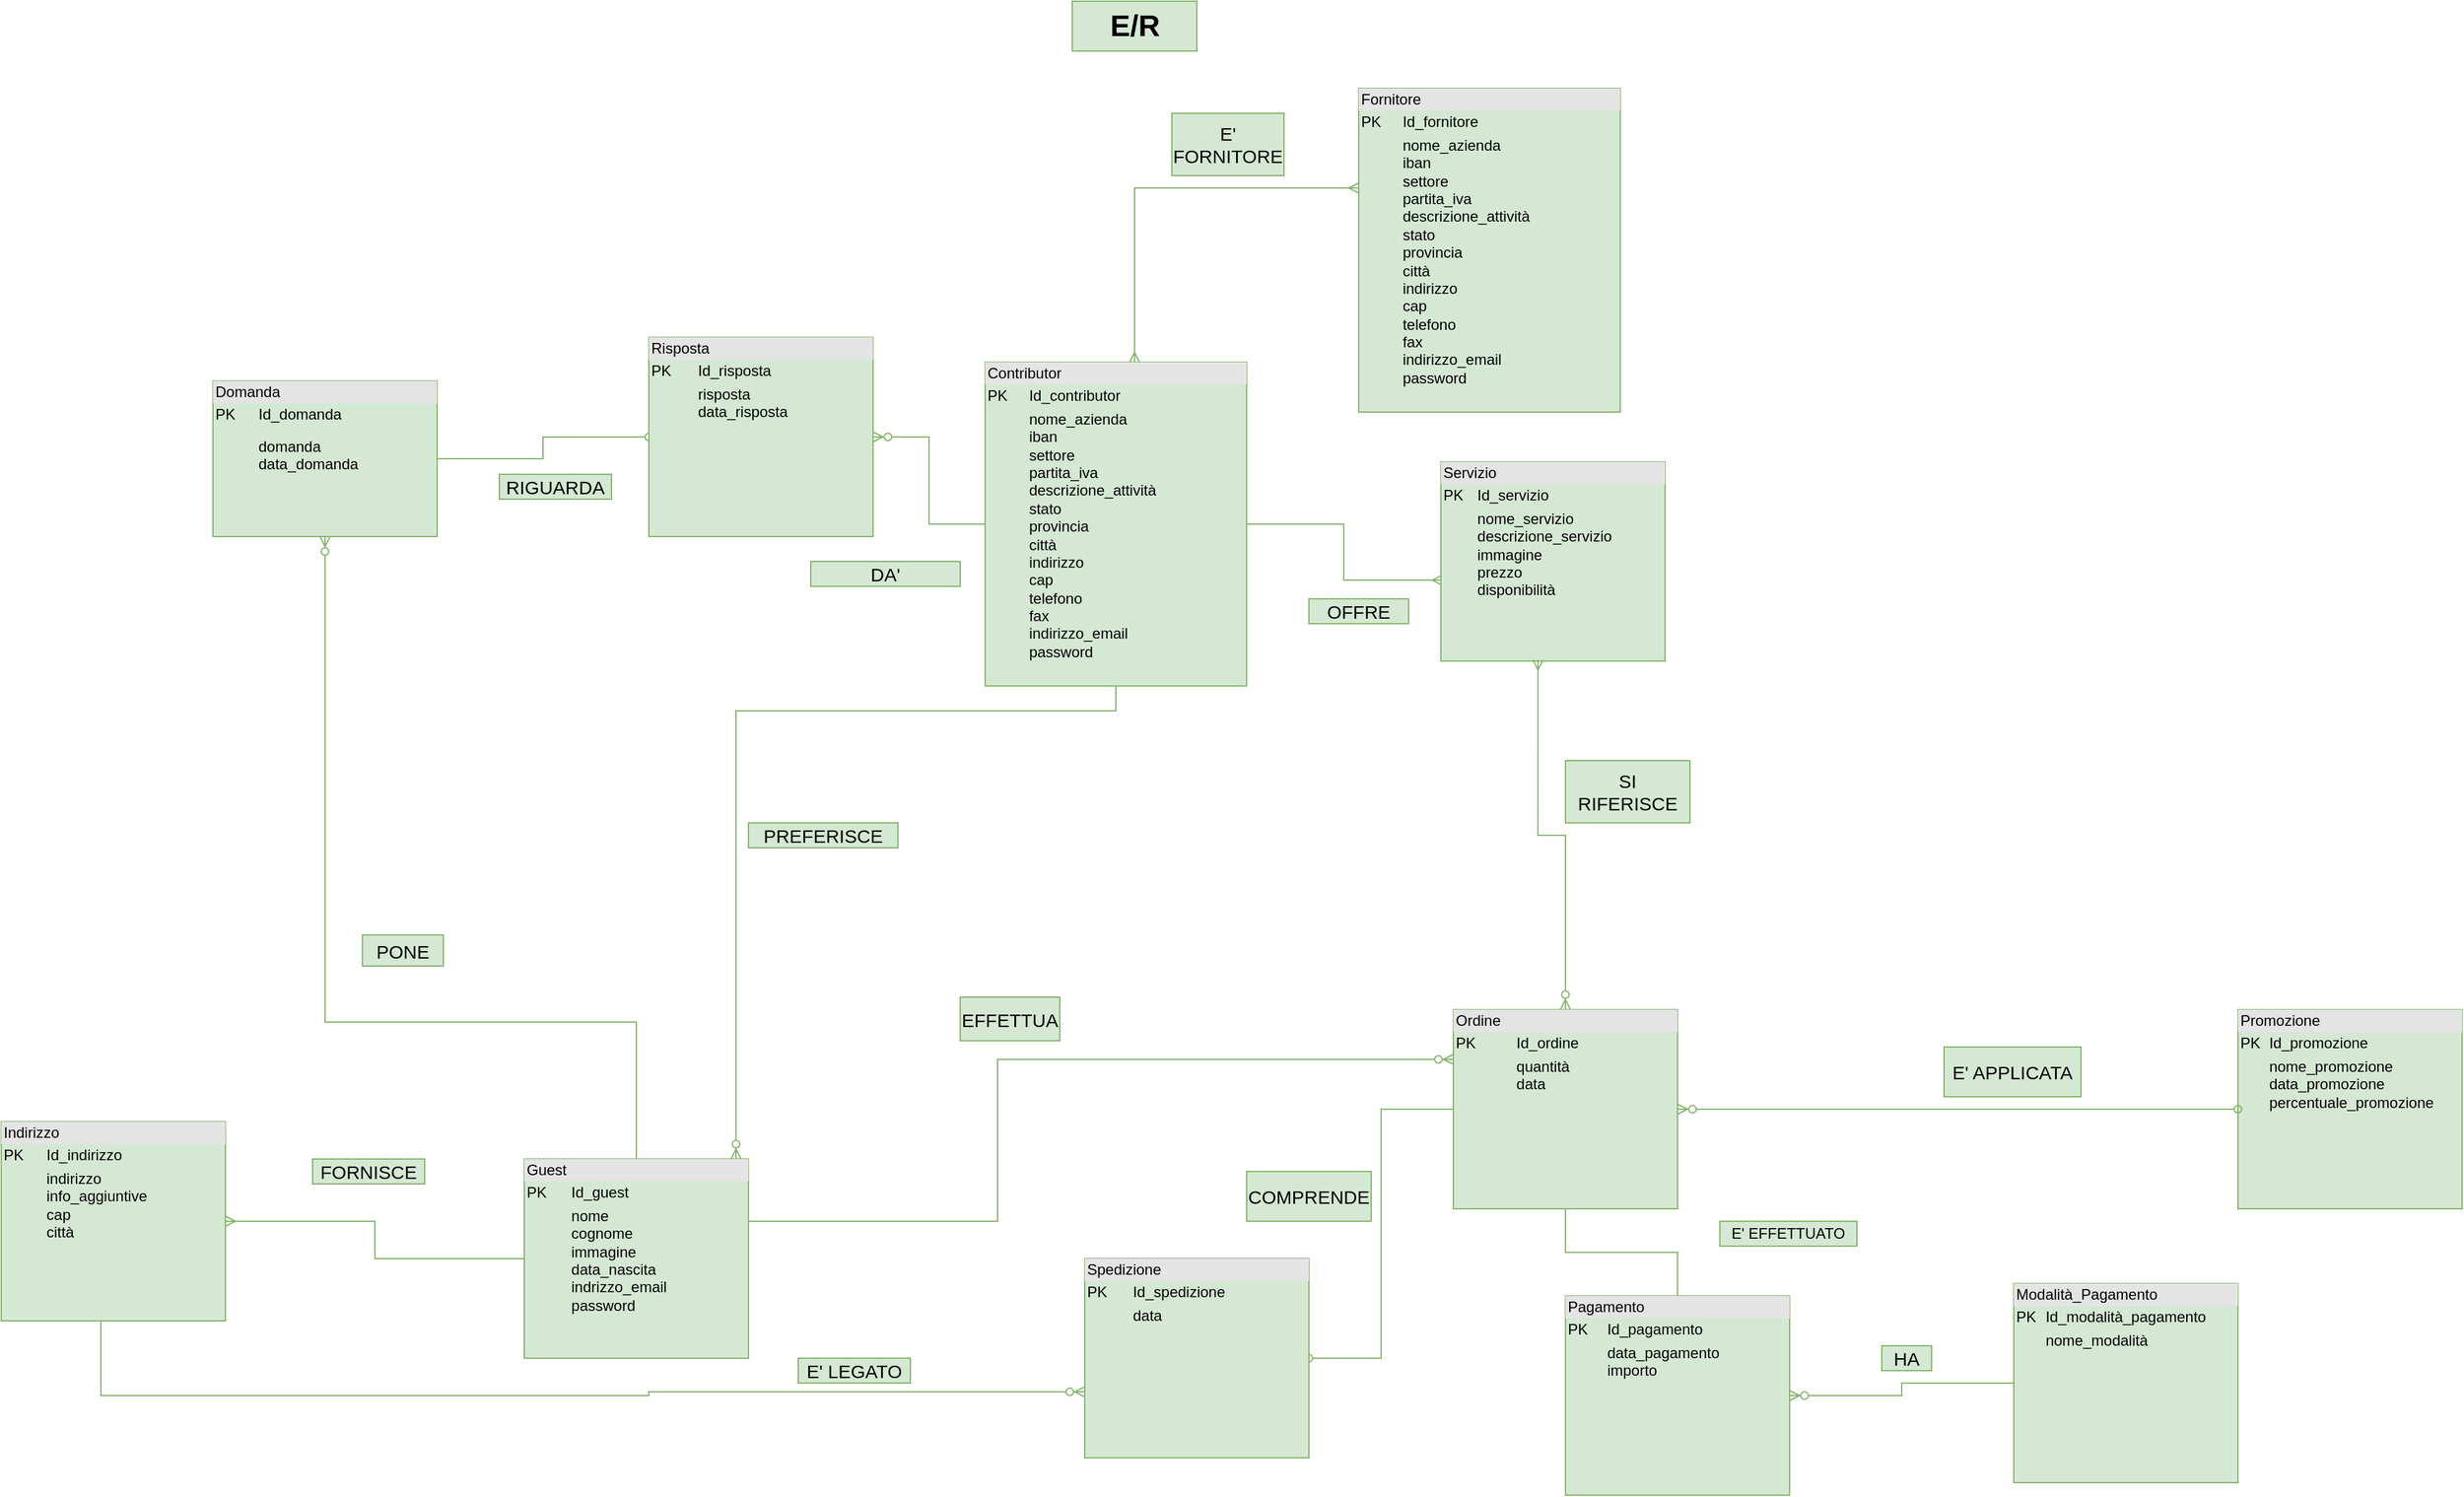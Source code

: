 <mxfile version="14.6.11" type="github">
  <diagram id="2Lku7SXxJfx_jw641gc3" name="Page-1">
    <mxGraphModel dx="947" dy="557" grid="1" gridSize="10" guides="1" tooltips="1" connect="1" arrows="1" fold="1" page="1" pageScale="1" pageWidth="3300" pageHeight="4681" math="0" shadow="0">
      <root>
        <mxCell id="0" />
        <mxCell id="1" parent="0" />
        <mxCell id="aYpBokMkxp7m7ungWqd7-1" style="edgeStyle=orthogonalEdgeStyle;rounded=0;orthogonalLoop=1;jettySize=auto;html=1;entryX=0.006;entryY=0.594;entryDx=0;entryDy=0;entryPerimeter=0;endArrow=ERmany;endFill=0;startArrow=none;startFill=0;fillColor=#d5e8d4;strokeColor=#82b366;" edge="1" parent="1" source="aYpBokMkxp7m7ungWqd7-2" target="aYpBokMkxp7m7ungWqd7-7">
          <mxGeometry relative="1" as="geometry" />
        </mxCell>
        <mxCell id="aYpBokMkxp7m7ungWqd7-56" style="edgeStyle=orthogonalEdgeStyle;rounded=0;orthogonalLoop=1;jettySize=auto;html=1;startArrow=ERmany;startFill=0;endArrow=ERmany;endFill=0;fillColor=#d5e8d4;strokeColor=#82b366;" edge="1" parent="1" source="aYpBokMkxp7m7ungWqd7-2" target="aYpBokMkxp7m7ungWqd7-55">
          <mxGeometry relative="1" as="geometry">
            <Array as="points">
              <mxPoint x="1280" y="210" />
            </Array>
          </mxGeometry>
        </mxCell>
        <mxCell id="aYpBokMkxp7m7ungWqd7-2" value="&lt;div style=&quot;box-sizing: border-box ; width: 100% ; background: #e4e4e4 ; padding: 2px&quot;&gt;Contributor&amp;nbsp;&lt;/div&gt;&lt;table style=&quot;width: 100% ; font-size: 1em&quot; cellpadding=&quot;2&quot; cellspacing=&quot;0&quot;&gt;&lt;tbody&gt;&lt;tr&gt;&lt;td&gt;PK&lt;/td&gt;&lt;td&gt;Id_contributor&lt;br&gt;&lt;/td&gt;&lt;/tr&gt;&lt;tr&gt;&lt;td&gt;&lt;br&gt;&lt;br&gt;&lt;br&gt;&lt;br&gt;&lt;br&gt;&lt;br&gt;&lt;br&gt;&lt;br&gt;&lt;br&gt;&lt;br&gt;&lt;br&gt;&lt;/td&gt;&lt;td&gt;nome_azienda&lt;br&gt;iban&lt;br&gt;settore&lt;br&gt;partita_iva&lt;br&gt;descrizione_attività&lt;br&gt;stato&lt;br&gt;provincia&lt;br&gt;città&lt;br&gt;indirizzo&lt;br&gt;cap&lt;br&gt;telefono&lt;br&gt;fax&lt;br&gt;indirizzo_email&lt;br&gt;password&lt;br&gt;&lt;br&gt;&lt;br&gt;&lt;br&gt;&lt;br&gt;&lt;/td&gt;&lt;/tr&gt;&lt;tr&gt;&lt;td&gt;&amp;nbsp;&lt;/td&gt;&lt;td&gt;&lt;br&gt;&lt;/td&gt;&lt;/tr&gt;&lt;/tbody&gt;&lt;/table&gt;" style="verticalAlign=top;align=left;overflow=fill;html=1;fillColor=#d5e8d4;strokeColor=#82b366;" vertex="1" parent="1">
          <mxGeometry x="1160" y="350" width="210" height="260" as="geometry" />
        </mxCell>
        <mxCell id="aYpBokMkxp7m7ungWqd7-3" style="edgeStyle=orthogonalEdgeStyle;rounded=0;orthogonalLoop=1;jettySize=auto;html=1;startArrow=none;startFill=0;endArrow=ERzeroToMany;endFill=1;fillColor=#d5e8d4;strokeColor=#82b366;" edge="1" parent="1" source="aYpBokMkxp7m7ungWqd7-5" target="aYpBokMkxp7m7ungWqd7-6">
          <mxGeometry relative="1" as="geometry">
            <Array as="points">
              <mxPoint x="880" y="880" />
              <mxPoint x="630" y="880" />
            </Array>
          </mxGeometry>
        </mxCell>
        <mxCell id="aYpBokMkxp7m7ungWqd7-4" style="edgeStyle=orthogonalEdgeStyle;rounded=0;orthogonalLoop=1;jettySize=auto;html=1;entryX=1;entryY=0.5;entryDx=0;entryDy=0;startArrow=none;startFill=0;endArrow=ERmany;endFill=0;fillColor=#d5e8d4;strokeColor=#82b366;" edge="1" parent="1" source="aYpBokMkxp7m7ungWqd7-5" target="aYpBokMkxp7m7ungWqd7-21">
          <mxGeometry relative="1" as="geometry" />
        </mxCell>
        <mxCell id="aYpBokMkxp7m7ungWqd7-35" style="edgeStyle=orthogonalEdgeStyle;rounded=0;orthogonalLoop=1;jettySize=auto;html=1;entryX=0;entryY=0.25;entryDx=0;entryDy=0;startArrow=none;startFill=0;fillColor=#d5e8d4;strokeColor=#82b366;endArrow=ERzeroToMany;endFill=1;exitX=1;exitY=0.5;exitDx=0;exitDy=0;" edge="1" parent="1" source="aYpBokMkxp7m7ungWqd7-5" target="aYpBokMkxp7m7ungWqd7-15">
          <mxGeometry relative="1" as="geometry">
            <Array as="points">
              <mxPoint x="1170" y="1040" />
              <mxPoint x="1170" y="910" />
            </Array>
          </mxGeometry>
        </mxCell>
        <mxCell id="aYpBokMkxp7m7ungWqd7-58" style="edgeStyle=orthogonalEdgeStyle;rounded=0;orthogonalLoop=1;jettySize=auto;html=1;startArrow=ERzeroToMany;startFill=1;endArrow=none;endFill=0;fillColor=#d5e8d4;strokeColor=#82b366;" edge="1" parent="1" source="aYpBokMkxp7m7ungWqd7-5" target="aYpBokMkxp7m7ungWqd7-2">
          <mxGeometry relative="1" as="geometry">
            <mxPoint x="1130" y="630" as="targetPoint" />
            <Array as="points">
              <mxPoint x="960" y="630" />
              <mxPoint x="1265" y="630" />
            </Array>
          </mxGeometry>
        </mxCell>
        <mxCell id="aYpBokMkxp7m7ungWqd7-5" value="&lt;div style=&quot;box-sizing: border-box ; width: 100% ; background: #e4e4e4 ; padding: 2px&quot;&gt;Guest&lt;/div&gt;&lt;table style=&quot;width: 100% ; font-size: 1em&quot; cellpadding=&quot;2&quot; cellspacing=&quot;0&quot;&gt;&lt;tbody&gt;&lt;tr&gt;&lt;td&gt;PK&lt;/td&gt;&lt;td&gt;Id_guest&lt;br&gt;&lt;/td&gt;&lt;/tr&gt;&lt;tr&gt;&lt;td&gt;&lt;br&gt;&lt;br&gt;&lt;br&gt;&lt;br&gt;&lt;/td&gt;&lt;td&gt;nome&lt;br&gt;cognome&lt;br&gt;immagine&lt;br&gt;data_nascita&lt;br&gt;indrizzo_email&lt;br&gt;password&lt;br&gt;&lt;br&gt;&lt;br&gt;&lt;br&gt;&lt;br&gt;&lt;/td&gt;&lt;/tr&gt;&lt;tr&gt;&lt;td&gt;&amp;nbsp;&lt;/td&gt;&lt;td&gt;&lt;br&gt;&lt;/td&gt;&lt;/tr&gt;&lt;/tbody&gt;&lt;/table&gt;" style="verticalAlign=top;align=left;overflow=fill;html=1;fillColor=#d5e8d4;strokeColor=#82b366;" vertex="1" parent="1">
          <mxGeometry x="790" y="990" width="180" height="160" as="geometry" />
        </mxCell>
        <mxCell id="aYpBokMkxp7m7ungWqd7-6" value="&lt;div style=&quot;box-sizing: border-box ; width: 100% ; background: #e4e4e4 ; padding: 2px&quot;&gt;Domanda&amp;nbsp;&lt;/div&gt;&lt;table style=&quot;width: 100% ; font-size: 1em&quot; cellpadding=&quot;2&quot; cellspacing=&quot;0&quot;&gt;&lt;tbody&gt;&lt;tr&gt;&lt;td&gt;PK&lt;/td&gt;&lt;td&gt;Id_domanda&lt;br&gt;&lt;/td&gt;&lt;/tr&gt;&lt;tr&gt;&lt;td&gt;&lt;br&gt;&lt;br&gt;&lt;br&gt;&lt;/td&gt;&lt;td&gt;domanda&lt;br&gt;data_domanda&lt;br&gt;&lt;/td&gt;&lt;/tr&gt;&lt;tr&gt;&lt;td&gt;&amp;nbsp;&lt;/td&gt;&lt;td&gt;&lt;br&gt;&lt;/td&gt;&lt;/tr&gt;&lt;/tbody&gt;&lt;/table&gt;" style="verticalAlign=top;align=left;overflow=fill;html=1;fillColor=#d5e8d4;strokeColor=#82b366;" vertex="1" parent="1">
          <mxGeometry x="540" y="365" width="180" height="125" as="geometry" />
        </mxCell>
        <mxCell id="aYpBokMkxp7m7ungWqd7-7" value="&lt;div style=&quot;box-sizing: border-box ; width: 100% ; background: #e4e4e4 ; padding: 2px&quot;&gt;Servizio&lt;/div&gt;&lt;table style=&quot;width: 100% ; font-size: 1em&quot; cellpadding=&quot;2&quot; cellspacing=&quot;0&quot;&gt;&lt;tbody&gt;&lt;tr&gt;&lt;td&gt;PK&lt;/td&gt;&lt;td&gt;Id_servizio&lt;br&gt;&lt;/td&gt;&lt;/tr&gt;&lt;tr&gt;&lt;td&gt;&lt;br&gt;&lt;/td&gt;&lt;td&gt;nome_servizio&lt;br&gt;descrizione_servizio&lt;br&gt;immagine&lt;br&gt;prezzo&lt;br&gt;disponibilità&lt;br&gt;&lt;br&gt;&lt;/td&gt;&lt;/tr&gt;&lt;tr&gt;&lt;td&gt;&amp;nbsp;&lt;/td&gt;&lt;td&gt;&lt;br&gt;&lt;br&gt;&lt;/td&gt;&lt;/tr&gt;&lt;/tbody&gt;&lt;/table&gt;" style="verticalAlign=top;align=left;overflow=fill;html=1;fillColor=#d5e8d4;strokeColor=#82b366;" vertex="1" parent="1">
          <mxGeometry x="1526" y="430" width="180" height="160" as="geometry" />
        </mxCell>
        <mxCell id="aYpBokMkxp7m7ungWqd7-8" value="&lt;div style=&quot;box-sizing: border-box ; width: 100% ; background: #e4e4e4 ; padding: 2px&quot;&gt;Promozione&lt;/div&gt;&lt;table style=&quot;width: 100% ; font-size: 1em&quot; cellpadding=&quot;2&quot; cellspacing=&quot;0&quot;&gt;&lt;tbody&gt;&lt;tr&gt;&lt;td&gt;PK&lt;/td&gt;&lt;td&gt;Id_promozione&lt;br&gt;&lt;/td&gt;&lt;/tr&gt;&lt;tr&gt;&lt;td&gt;&lt;br&gt;&lt;br&gt;&lt;br&gt;&lt;br&gt;&lt;/td&gt;&lt;td&gt;nome_promozione&lt;br&gt;data_promozione&lt;br&gt;percentuale_promozione&lt;br&gt;&lt;br&gt;&lt;br&gt;&lt;/td&gt;&lt;/tr&gt;&lt;tr&gt;&lt;td&gt;&amp;nbsp;&lt;/td&gt;&lt;td&gt;&lt;br&gt;&lt;/td&gt;&lt;/tr&gt;&lt;/tbody&gt;&lt;/table&gt;" style="verticalAlign=top;align=left;overflow=fill;html=1;fillColor=#d5e8d4;strokeColor=#82b366;" vertex="1" parent="1">
          <mxGeometry x="2166" y="870" width="180" height="160" as="geometry" />
        </mxCell>
        <mxCell id="aYpBokMkxp7m7ungWqd7-9" style="edgeStyle=orthogonalEdgeStyle;rounded=0;orthogonalLoop=1;jettySize=auto;html=1;entryX=1;entryY=0.5;entryDx=0;entryDy=0;startArrow=oval;startFill=0;endArrow=none;endFill=0;fillColor=#d5e8d4;strokeColor=#82b366;" edge="1" parent="1" source="aYpBokMkxp7m7ungWqd7-11" target="aYpBokMkxp7m7ungWqd7-6">
          <mxGeometry relative="1" as="geometry" />
        </mxCell>
        <mxCell id="aYpBokMkxp7m7ungWqd7-10" style="edgeStyle=orthogonalEdgeStyle;rounded=0;orthogonalLoop=1;jettySize=auto;html=1;entryX=0;entryY=0.5;entryDx=0;entryDy=0;startArrow=ERzeroToMany;startFill=1;endArrow=none;endFill=0;fillColor=#d5e8d4;strokeColor=#82b366;" edge="1" parent="1" source="aYpBokMkxp7m7ungWqd7-11" target="aYpBokMkxp7m7ungWqd7-2">
          <mxGeometry relative="1" as="geometry" />
        </mxCell>
        <mxCell id="aYpBokMkxp7m7ungWqd7-11" value="&lt;div style=&quot;box-sizing: border-box ; width: 100% ; background: #e4e4e4 ; padding: 2px&quot;&gt;Risposta&lt;/div&gt;&lt;table style=&quot;width: 100% ; font-size: 1em&quot; cellpadding=&quot;2&quot; cellspacing=&quot;0&quot;&gt;&lt;tbody&gt;&lt;tr&gt;&lt;td&gt;PK&lt;/td&gt;&lt;td&gt;Id_risposta&lt;br&gt;&lt;/td&gt;&lt;/tr&gt;&lt;tr&gt;&lt;td&gt;&lt;br&gt;&lt;br&gt;&lt;/td&gt;&lt;td&gt;risposta&lt;br&gt;data_risposta&lt;br&gt;&lt;br&gt;&lt;/td&gt;&lt;/tr&gt;&lt;tr&gt;&lt;td&gt;&amp;nbsp;&lt;/td&gt;&lt;td&gt;&lt;br&gt;&lt;/td&gt;&lt;/tr&gt;&lt;/tbody&gt;&lt;/table&gt;" style="verticalAlign=top;align=left;overflow=fill;html=1;fillColor=#d5e8d4;strokeColor=#82b366;" vertex="1" parent="1">
          <mxGeometry x="890" y="330" width="180" height="160" as="geometry" />
        </mxCell>
        <mxCell id="aYpBokMkxp7m7ungWqd7-12" style="edgeStyle=orthogonalEdgeStyle;rounded=0;orthogonalLoop=1;jettySize=auto;html=1;entryX=0;entryY=0.5;entryDx=0;entryDy=0;startArrow=ERzeroToMany;startFill=1;endArrow=oval;endFill=0;fillColor=#d5e8d4;strokeColor=#82b366;" edge="1" parent="1" source="aYpBokMkxp7m7ungWqd7-15" target="aYpBokMkxp7m7ungWqd7-8">
          <mxGeometry relative="1" as="geometry" />
        </mxCell>
        <mxCell id="aYpBokMkxp7m7ungWqd7-13" style="edgeStyle=orthogonalEdgeStyle;rounded=0;orthogonalLoop=1;jettySize=auto;html=1;entryX=0.5;entryY=0;entryDx=0;entryDy=0;startArrow=none;startFill=0;endArrow=none;endFill=0;fillColor=#d5e8d4;strokeColor=#82b366;" edge="1" parent="1" source="aYpBokMkxp7m7ungWqd7-15" target="aYpBokMkxp7m7ungWqd7-17">
          <mxGeometry relative="1" as="geometry" />
        </mxCell>
        <mxCell id="aYpBokMkxp7m7ungWqd7-14" style="edgeStyle=orthogonalEdgeStyle;rounded=0;orthogonalLoop=1;jettySize=auto;html=1;entryX=0.433;entryY=0.994;entryDx=0;entryDy=0;entryPerimeter=0;startArrow=ERzeroToMany;startFill=1;endArrow=ERmany;endFill=0;fillColor=#d5e8d4;strokeColor=#82b366;" edge="1" parent="1" source="aYpBokMkxp7m7ungWqd7-15" target="aYpBokMkxp7m7ungWqd7-7">
          <mxGeometry relative="1" as="geometry" />
        </mxCell>
        <mxCell id="aYpBokMkxp7m7ungWqd7-15" value="&lt;div style=&quot;box-sizing: border-box ; width: 100% ; background: #e4e4e4 ; padding: 2px&quot;&gt;Ordine&lt;/div&gt;&lt;table style=&quot;width: 100% ; font-size: 1em&quot; cellpadding=&quot;2&quot; cellspacing=&quot;0&quot;&gt;&lt;tbody&gt;&lt;tr&gt;&lt;td&gt;PK&lt;/td&gt;&lt;td&gt;Id_ordine&lt;br&gt;&lt;/td&gt;&lt;/tr&gt;&lt;tr&gt;&lt;td&gt;&lt;br&gt;&lt;/td&gt;&lt;td&gt;quantità&lt;br&gt;data&lt;/td&gt;&lt;/tr&gt;&lt;tr&gt;&lt;td&gt;&amp;nbsp;&lt;/td&gt;&lt;td&gt;&lt;br&gt;&lt;/td&gt;&lt;/tr&gt;&lt;/tbody&gt;&lt;/table&gt;" style="verticalAlign=top;align=left;overflow=fill;html=1;fillColor=#d5e8d4;strokeColor=#82b366;" vertex="1" parent="1">
          <mxGeometry x="1536" y="870" width="180" height="160" as="geometry" />
        </mxCell>
        <mxCell id="aYpBokMkxp7m7ungWqd7-16" style="edgeStyle=orthogonalEdgeStyle;rounded=0;orthogonalLoop=1;jettySize=auto;html=1;entryX=0;entryY=0.5;entryDx=0;entryDy=0;startArrow=ERzeroToMany;startFill=1;endArrow=none;endFill=0;fillColor=#d5e8d4;strokeColor=#82b366;" edge="1" parent="1" source="aYpBokMkxp7m7ungWqd7-17" target="aYpBokMkxp7m7ungWqd7-18">
          <mxGeometry relative="1" as="geometry" />
        </mxCell>
        <mxCell id="aYpBokMkxp7m7ungWqd7-17" value="&lt;div style=&quot;box-sizing: border-box ; width: 100% ; background: #e4e4e4 ; padding: 2px&quot;&gt;Pagamento&lt;/div&gt;&lt;table style=&quot;width: 100% ; font-size: 1em&quot; cellpadding=&quot;2&quot; cellspacing=&quot;0&quot;&gt;&lt;tbody&gt;&lt;tr&gt;&lt;td&gt;PK&lt;/td&gt;&lt;td&gt;Id_pagamento&lt;br&gt;&lt;/td&gt;&lt;/tr&gt;&lt;tr&gt;&lt;td&gt;&lt;br&gt;&lt;br&gt;&lt;/td&gt;&lt;td&gt;data_pagamento&lt;br&gt;importo&lt;br&gt;&lt;br&gt;&lt;br&gt;&lt;br&gt;&lt;/td&gt;&lt;/tr&gt;&lt;tr&gt;&lt;td&gt;&amp;nbsp;&lt;/td&gt;&lt;td&gt;&lt;br&gt;&lt;/td&gt;&lt;/tr&gt;&lt;/tbody&gt;&lt;/table&gt;" style="verticalAlign=top;align=left;overflow=fill;html=1;fillColor=#d5e8d4;strokeColor=#82b366;" vertex="1" parent="1">
          <mxGeometry x="1626" y="1100" width="180" height="160" as="geometry" />
        </mxCell>
        <mxCell id="aYpBokMkxp7m7ungWqd7-18" value="&lt;div style=&quot;box-sizing: border-box ; width: 100% ; background: #e4e4e4 ; padding: 2px&quot;&gt;Modalità_Pagamento&lt;/div&gt;&lt;table style=&quot;width: 100% ; font-size: 1em&quot; cellpadding=&quot;2&quot; cellspacing=&quot;0&quot;&gt;&lt;tbody&gt;&lt;tr&gt;&lt;td&gt;PK&lt;/td&gt;&lt;td&gt;Id_modalità_pagamento&lt;br&gt;&lt;/td&gt;&lt;/tr&gt;&lt;tr&gt;&lt;td&gt;&lt;br&gt;&lt;/td&gt;&lt;td&gt;nome_modalità&lt;br&gt;&lt;br&gt;&lt;br&gt;&lt;br&gt;&lt;/td&gt;&lt;/tr&gt;&lt;tr&gt;&lt;td&gt;&amp;nbsp;&lt;/td&gt;&lt;td&gt;&lt;br&gt;&lt;/td&gt;&lt;/tr&gt;&lt;/tbody&gt;&lt;/table&gt;" style="verticalAlign=top;align=left;overflow=fill;html=1;fillColor=#d5e8d4;strokeColor=#82b366;" vertex="1" parent="1">
          <mxGeometry x="1986" y="1090" width="180" height="160" as="geometry" />
        </mxCell>
        <mxCell id="aYpBokMkxp7m7ungWqd7-19" value="E/R" style="text;html=1;fontSize=24;fontStyle=1;verticalAlign=middle;align=center;rounded=0;sketch=0;fillColor=#d5e8d4;strokeColor=#82b366;" vertex="1" parent="1">
          <mxGeometry x="1230" y="60" width="100" height="40" as="geometry" />
        </mxCell>
        <mxCell id="aYpBokMkxp7m7ungWqd7-20" style="edgeStyle=orthogonalEdgeStyle;rounded=0;orthogonalLoop=1;jettySize=auto;html=1;entryX=0;entryY=0.669;entryDx=0;entryDy=0;entryPerimeter=0;startArrow=none;startFill=0;endArrow=ERzeroToMany;endFill=1;fillColor=#d5e8d4;strokeColor=#82b366;" edge="1" parent="1" source="aYpBokMkxp7m7ungWqd7-21" target="aYpBokMkxp7m7ungWqd7-23">
          <mxGeometry relative="1" as="geometry">
            <Array as="points">
              <mxPoint x="450" y="1180" />
              <mxPoint x="890" y="1180" />
              <mxPoint x="890" y="1177" />
            </Array>
          </mxGeometry>
        </mxCell>
        <mxCell id="aYpBokMkxp7m7ungWqd7-21" value="&lt;div style=&quot;box-sizing: border-box ; width: 100% ; background: #e4e4e4 ; padding: 2px&quot;&gt;Indirizzo&lt;/div&gt;&lt;table style=&quot;width: 100% ; font-size: 1em&quot; cellpadding=&quot;2&quot; cellspacing=&quot;0&quot;&gt;&lt;tbody&gt;&lt;tr&gt;&lt;td&gt;PK&lt;/td&gt;&lt;td&gt;Id_indirizzo&lt;br&gt;&lt;/td&gt;&lt;/tr&gt;&lt;tr&gt;&lt;td&gt;&lt;br&gt;&lt;br&gt;&lt;br&gt;&lt;br&gt;&lt;/td&gt;&lt;td&gt;indirizzo&lt;br&gt;info_aggiuntive&lt;br&gt;cap&lt;br&gt;città&lt;br&gt;&lt;br&gt;&lt;br&gt;&lt;br&gt;&lt;br&gt;&lt;/td&gt;&lt;/tr&gt;&lt;tr&gt;&lt;td&gt;&amp;nbsp;&lt;/td&gt;&lt;td&gt;&lt;br&gt;&lt;/td&gt;&lt;/tr&gt;&lt;/tbody&gt;&lt;/table&gt;" style="verticalAlign=top;align=left;overflow=fill;html=1;fillColor=#d5e8d4;strokeColor=#82b366;" vertex="1" parent="1">
          <mxGeometry x="370" y="960" width="180" height="160" as="geometry" />
        </mxCell>
        <mxCell id="aYpBokMkxp7m7ungWqd7-22" style="edgeStyle=orthogonalEdgeStyle;rounded=0;orthogonalLoop=1;jettySize=auto;html=1;entryX=0;entryY=0.5;entryDx=0;entryDy=0;startArrow=oval;startFill=0;endArrow=none;endFill=0;fillColor=#d5e8d4;strokeColor=#82b366;" edge="1" parent="1" source="aYpBokMkxp7m7ungWqd7-23" target="aYpBokMkxp7m7ungWqd7-15">
          <mxGeometry relative="1" as="geometry" />
        </mxCell>
        <mxCell id="aYpBokMkxp7m7ungWqd7-23" value="&lt;div style=&quot;box-sizing: border-box ; width: 100% ; background: #e4e4e4 ; padding: 2px&quot;&gt;Spedizione&lt;/div&gt;&lt;table style=&quot;width: 100% ; font-size: 1em&quot; cellpadding=&quot;2&quot; cellspacing=&quot;0&quot;&gt;&lt;tbody&gt;&lt;tr&gt;&lt;td&gt;PK&lt;/td&gt;&lt;td&gt;Id_spedizione&lt;br&gt;&lt;/td&gt;&lt;/tr&gt;&lt;tr&gt;&lt;td&gt;&lt;br&gt;&lt;br&gt;&lt;/td&gt;&lt;td&gt;data&lt;br&gt;&lt;br&gt;&lt;br&gt;&lt;br&gt;&lt;/td&gt;&lt;/tr&gt;&lt;tr&gt;&lt;td&gt;&amp;nbsp;&lt;/td&gt;&lt;td&gt;&lt;br&gt;&lt;/td&gt;&lt;/tr&gt;&lt;/tbody&gt;&lt;/table&gt;" style="verticalAlign=top;align=left;overflow=fill;html=1;fillColor=#d5e8d4;strokeColor=#82b366;" vertex="1" parent="1">
          <mxGeometry x="1240" y="1070" width="180" height="160" as="geometry" />
        </mxCell>
        <mxCell id="aYpBokMkxp7m7ungWqd7-24" value="&lt;font style=&quot;font-size: 15px&quot;&gt;HA&lt;/font&gt;" style="text;html=1;align=center;verticalAlign=middle;whiteSpace=wrap;rounded=0;fillColor=#d5e8d4;strokeColor=#82b366;" vertex="1" parent="1">
          <mxGeometry x="1880" y="1140" width="40" height="20" as="geometry" />
        </mxCell>
        <mxCell id="aYpBokMkxp7m7ungWqd7-25" value="&lt;span style=&quot;font-size: 15px&quot;&gt;FORNISCE&lt;/span&gt;" style="text;html=1;align=center;verticalAlign=middle;whiteSpace=wrap;rounded=0;fillColor=#d5e8d4;strokeColor=#82b366;" vertex="1" parent="1">
          <mxGeometry x="620" y="990" width="90" height="20" as="geometry" />
        </mxCell>
        <mxCell id="aYpBokMkxp7m7ungWqd7-26" value="&lt;span style=&quot;font-size: 15px&quot;&gt;PONE&lt;/span&gt;" style="text;html=1;align=center;verticalAlign=middle;whiteSpace=wrap;rounded=0;fillColor=#d5e8d4;strokeColor=#82b366;" vertex="1" parent="1">
          <mxGeometry x="660" y="810" width="65" height="25" as="geometry" />
        </mxCell>
        <mxCell id="aYpBokMkxp7m7ungWqd7-28" value="&lt;span style=&quot;font-size: 15px&quot;&gt;DA&#39;&lt;/span&gt;" style="text;html=1;align=center;verticalAlign=middle;whiteSpace=wrap;rounded=0;fillColor=#d5e8d4;strokeColor=#82b366;" vertex="1" parent="1">
          <mxGeometry x="1020" y="510" width="120" height="20" as="geometry" />
        </mxCell>
        <mxCell id="aYpBokMkxp7m7ungWqd7-29" value="&lt;span style=&quot;font-size: 15px&quot;&gt;OFFRE&lt;/span&gt;" style="text;html=1;align=center;verticalAlign=middle;whiteSpace=wrap;rounded=0;fillColor=#d5e8d4;strokeColor=#82b366;" vertex="1" parent="1">
          <mxGeometry x="1420" y="540" width="80" height="20" as="geometry" />
        </mxCell>
        <mxCell id="aYpBokMkxp7m7ungWqd7-30" value="&lt;span style=&quot;font-size: 15px&quot;&gt;SI RIFERISCE&lt;/span&gt;" style="text;html=1;align=center;verticalAlign=middle;whiteSpace=wrap;rounded=0;fillColor=#d5e8d4;strokeColor=#82b366;" vertex="1" parent="1">
          <mxGeometry x="1626" y="670" width="100" height="50" as="geometry" />
        </mxCell>
        <mxCell id="aYpBokMkxp7m7ungWqd7-31" value="&lt;span style=&quot;font-size: 15px&quot;&gt;COMPRENDE&lt;br&gt;&lt;/span&gt;" style="text;html=1;align=center;verticalAlign=middle;whiteSpace=wrap;rounded=0;fillColor=#d5e8d4;strokeColor=#82b366;" vertex="1" parent="1">
          <mxGeometry x="1370" y="1000" width="100" height="40" as="geometry" />
        </mxCell>
        <mxCell id="aYpBokMkxp7m7ungWqd7-32" value="&lt;span style=&quot;font-size: 15px&quot;&gt;E&#39; APPLICATA&lt;br&gt;&lt;/span&gt;" style="text;html=1;align=center;verticalAlign=middle;whiteSpace=wrap;rounded=0;fillColor=#d5e8d4;strokeColor=#82b366;" vertex="1" parent="1">
          <mxGeometry x="1930" y="900" width="110" height="40" as="geometry" />
        </mxCell>
        <mxCell id="aYpBokMkxp7m7ungWqd7-33" value="E&#39; EFFETTUATO" style="text;html=1;align=center;verticalAlign=middle;whiteSpace=wrap;rounded=0;fillColor=#d5e8d4;strokeColor=#82b366;" vertex="1" parent="1">
          <mxGeometry x="1750" y="1040" width="110" height="20" as="geometry" />
        </mxCell>
        <mxCell id="aYpBokMkxp7m7ungWqd7-34" value="&lt;span style=&quot;font-size: 15px&quot;&gt;E&#39; LEGATO&lt;/span&gt;" style="text;html=1;align=center;verticalAlign=middle;whiteSpace=wrap;rounded=0;fillColor=#d5e8d4;strokeColor=#82b366;" vertex="1" parent="1">
          <mxGeometry x="1010" y="1150" width="90" height="20" as="geometry" />
        </mxCell>
        <mxCell id="aYpBokMkxp7m7ungWqd7-36" value="&lt;span style=&quot;font-size: 15px&quot;&gt;EFFETTUA&lt;/span&gt;" style="text;html=1;align=center;verticalAlign=middle;whiteSpace=wrap;rounded=0;fillColor=#d5e8d4;strokeColor=#82b366;" vertex="1" parent="1">
          <mxGeometry x="1140" y="860" width="80" height="35" as="geometry" />
        </mxCell>
        <mxCell id="aYpBokMkxp7m7ungWqd7-44" value="&lt;span style=&quot;font-size: 15px&quot;&gt;RIGUARDA&lt;/span&gt;" style="text;html=1;align=center;verticalAlign=middle;whiteSpace=wrap;rounded=0;fillColor=#d5e8d4;strokeColor=#82b366;" vertex="1" parent="1">
          <mxGeometry x="770" y="440" width="90" height="20" as="geometry" />
        </mxCell>
        <mxCell id="aYpBokMkxp7m7ungWqd7-55" value="&lt;div style=&quot;box-sizing: border-box ; width: 100% ; background: #e4e4e4 ; padding: 2px&quot;&gt;Fornitore&lt;/div&gt;&lt;table style=&quot;width: 100% ; font-size: 1em&quot; cellpadding=&quot;2&quot; cellspacing=&quot;0&quot;&gt;&lt;tbody&gt;&lt;tr&gt;&lt;td&gt;PK&lt;/td&gt;&lt;td&gt;Id_fornitore&lt;br&gt;&lt;/td&gt;&lt;/tr&gt;&lt;tr&gt;&lt;td&gt;&lt;br&gt;&lt;br&gt;&lt;br&gt;&lt;br&gt;&lt;br&gt;&lt;br&gt;&lt;br&gt;&lt;br&gt;&lt;br&gt;&lt;br&gt;&lt;br&gt;&lt;/td&gt;&lt;td&gt;nome_azienda&lt;br&gt;iban&lt;br&gt;settore&lt;br&gt;partita_iva&lt;br&gt;descrizione_attività&lt;br&gt;stato&lt;br&gt;provincia&lt;br&gt;città&lt;br&gt;indirizzo&lt;br&gt;cap&lt;br&gt;telefono&lt;br&gt;fax&lt;br&gt;indirizzo_email&lt;br&gt;password&lt;br&gt;&lt;br&gt;&lt;br&gt;&lt;br&gt;&lt;br&gt;&lt;/td&gt;&lt;/tr&gt;&lt;tr&gt;&lt;td&gt;&amp;nbsp;&lt;/td&gt;&lt;td&gt;&lt;br&gt;&lt;/td&gt;&lt;/tr&gt;&lt;/tbody&gt;&lt;/table&gt;" style="verticalAlign=top;align=left;overflow=fill;html=1;fillColor=#d5e8d4;strokeColor=#82b366;" vertex="1" parent="1">
          <mxGeometry x="1460" y="130" width="210" height="260" as="geometry" />
        </mxCell>
        <mxCell id="aYpBokMkxp7m7ungWqd7-57" value="&lt;span style=&quot;font-size: 15px&quot;&gt;E&#39; FORNITORE&lt;/span&gt;" style="text;html=1;align=center;verticalAlign=middle;whiteSpace=wrap;rounded=0;fillColor=#d5e8d4;strokeColor=#82b366;" vertex="1" parent="1">
          <mxGeometry x="1310" y="150" width="90" height="50" as="geometry" />
        </mxCell>
        <mxCell id="aYpBokMkxp7m7ungWqd7-59" value="&lt;span style=&quot;font-size: 15px&quot;&gt;PREFERISCE&lt;/span&gt;" style="text;html=1;align=center;verticalAlign=middle;whiteSpace=wrap;rounded=0;fillColor=#d5e8d4;strokeColor=#82b366;" vertex="1" parent="1">
          <mxGeometry x="970" y="720" width="120" height="20" as="geometry" />
        </mxCell>
      </root>
    </mxGraphModel>
  </diagram>
</mxfile>
